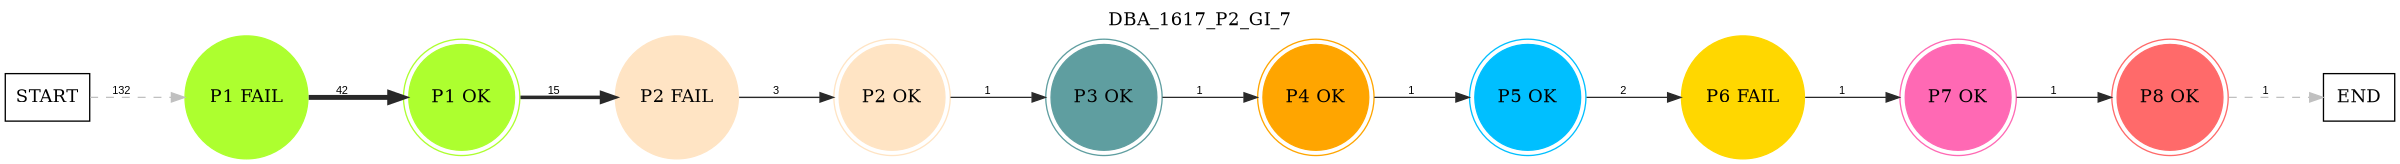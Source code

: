 digraph DBA_1617_P2_GI_7 {
	labelloc="t";
	label=DBA_1617_P2_GI_7;
	dpi = 150
	size="16,11!";
	margin = 0;
layout=circo;
"START" [shape=box, fillcolor=white, style=filled, color=black]
"P1 FAIL" [shape=circle, color=greenyellow, style=filled]
"P1 OK" [shape=circle, color=greenyellow, peripheries=2, style=filled]
"P2 FAIL" [shape=circle, color=bisque, style=filled]
"P2 OK" [shape=circle, color=bisque, peripheries=2, style=filled]
"P3 OK" [shape=circle, color=cadetblue, peripheries=2, style=filled]
"P4 OK" [shape=circle, color=orange, peripheries=2, style=filled]
"P5 OK" [shape=circle, color=deepskyblue, peripheries=2, style=filled]
"P6 FAIL" [shape=circle, color=gold, style=filled]
"P7 OK" [shape=circle, color=hotpink, peripheries=2, style=filled]
"P8 OK" [shape=circle, color=indianred1, peripheries=2, style=filled]
"END" [shape=box, fillcolor=white, style=filled, color=black]
"START" -> "P1 FAIL" [ style = dashed color=grey label ="132" labelfloat=false fontname="Arial" fontsize=8]

"P1 FAIL" -> "P1 OK" [ color=grey16 penwidth = "3.73766961828337"label ="42" labelfloat=false fontname="Arial" fontsize=8]

"P1 OK" -> "P2 FAIL" [ color=grey16 penwidth = "2.70805020110221"label ="15" labelfloat=false fontname="Arial" fontsize=8]

"P2 FAIL" -> "P2 OK" [ color=grey16 penwidth = "1.09861228866811"label ="3" labelfloat=false fontname="Arial" fontsize=8]

"P2 OK" -> "P3 OK" [ color=grey16 penwidth = "1"label ="1" labelfloat=false fontname="Arial" fontsize=8]

"P3 OK" -> "P4 OK" [ color=grey16 penwidth = "1"label ="1" labelfloat=false fontname="Arial" fontsize=8]

"P4 OK" -> "P5 OK" [ color=grey16 penwidth = "1"label ="1" labelfloat=false fontname="Arial" fontsize=8]

"P5 OK" -> "P6 FAIL" [ color=grey16 penwidth = "1"label ="2" labelfloat=false fontname="Arial" fontsize=8]

"P6 FAIL" -> "P7 OK" [ color=grey16 penwidth = "1"label ="1" labelfloat=false fontname="Arial" fontsize=8]

"P7 OK" -> "P8 OK" [ color=grey16 penwidth = "1"label ="1" labelfloat=false fontname="Arial" fontsize=8]

"P8 OK" -> "END" [ style = dashed color=grey label ="1" labelfloat=false fontname="Arial" fontsize=8]

}
